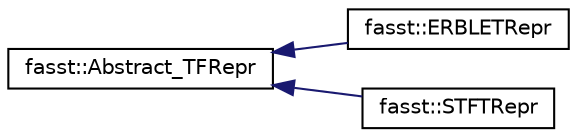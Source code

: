 digraph "Graphical Class Hierarchy"
{
  edge [fontname="Helvetica",fontsize="10",labelfontname="Helvetica",labelfontsize="10"];
  node [fontname="Helvetica",fontsize="10",shape=record];
  rankdir="LR";
  Node0 [label="fasst::Abstract_TFRepr",height=0.2,width=0.4,color="black", fillcolor="white", style="filled",URL="$classfasst_1_1Abstract__TFRepr.html"];
  Node0 -> Node1 [dir="back",color="midnightblue",fontsize="10",style="solid",fontname="Helvetica"];
  Node1 [label="fasst::ERBLETRepr",height=0.2,width=0.4,color="black", fillcolor="white", style="filled",URL="$classfasst_1_1ERBLETRepr.html"];
  Node0 -> Node2 [dir="back",color="midnightblue",fontsize="10",style="solid",fontname="Helvetica"];
  Node2 [label="fasst::STFTRepr",height=0.2,width=0.4,color="black", fillcolor="white", style="filled",URL="$classfasst_1_1STFTRepr.html"];
}
